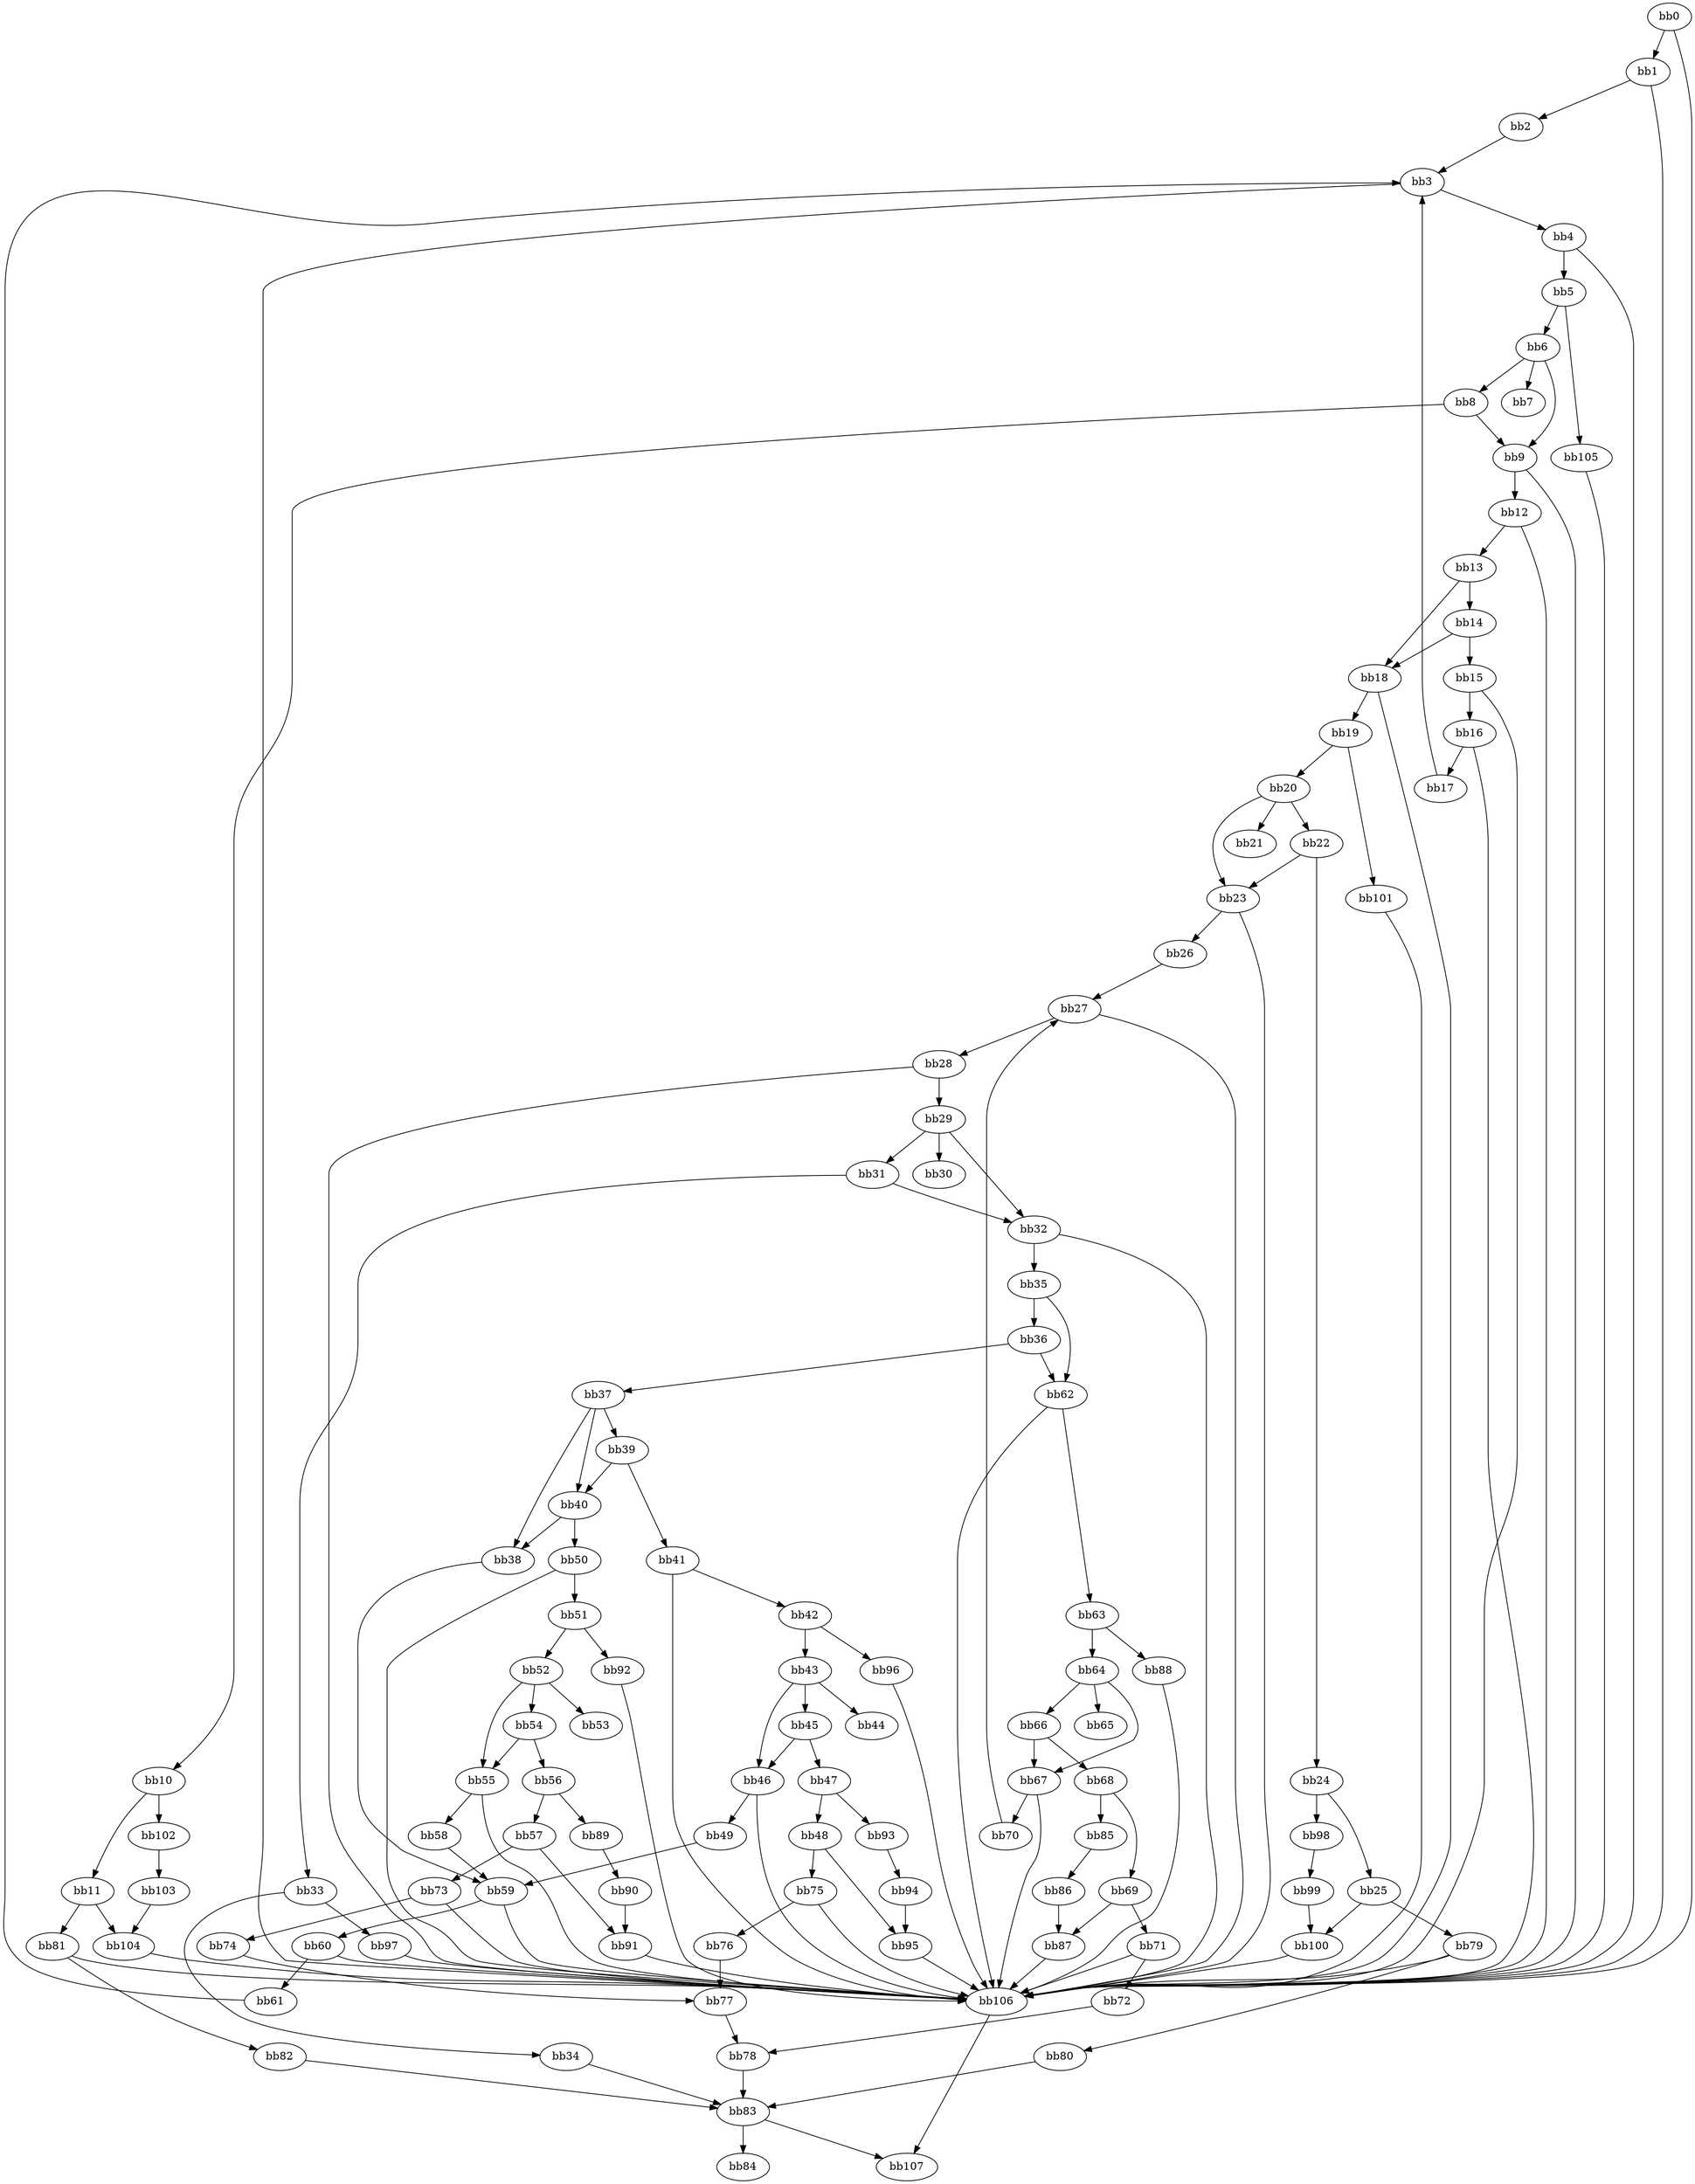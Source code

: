 digraph {
    0 [ label = "bb0\l" ]
    1 [ label = "bb1\l" ]
    2 [ label = "bb2\l" ]
    3 [ label = "bb3\l" ]
    4 [ label = "bb4\l" ]
    5 [ label = "bb5\l" ]
    6 [ label = "bb6\l" ]
    7 [ label = "bb7\l" ]
    8 [ label = "bb8\l" ]
    9 [ label = "bb9\l" ]
    10 [ label = "bb10\l" ]
    11 [ label = "bb11\l" ]
    12 [ label = "bb12\l" ]
    13 [ label = "bb13\l" ]
    14 [ label = "bb14\l" ]
    15 [ label = "bb15\l" ]
    16 [ label = "bb16\l" ]
    17 [ label = "bb17\l" ]
    18 [ label = "bb18\l" ]
    19 [ label = "bb19\l" ]
    20 [ label = "bb20\l" ]
    21 [ label = "bb21\l" ]
    22 [ label = "bb22\l" ]
    23 [ label = "bb23\l" ]
    24 [ label = "bb24\l" ]
    25 [ label = "bb25\l" ]
    26 [ label = "bb26\l" ]
    27 [ label = "bb27\l" ]
    28 [ label = "bb28\l" ]
    29 [ label = "bb29\l" ]
    30 [ label = "bb30\l" ]
    31 [ label = "bb31\l" ]
    32 [ label = "bb32\l" ]
    33 [ label = "bb33\l" ]
    34 [ label = "bb34\l" ]
    35 [ label = "bb35\l" ]
    36 [ label = "bb36\l" ]
    37 [ label = "bb37\l" ]
    38 [ label = "bb38\l" ]
    39 [ label = "bb39\l" ]
    40 [ label = "bb40\l" ]
    41 [ label = "bb41\l" ]
    42 [ label = "bb42\l" ]
    43 [ label = "bb43\l" ]
    44 [ label = "bb44\l" ]
    45 [ label = "bb45\l" ]
    46 [ label = "bb46\l" ]
    47 [ label = "bb47\l" ]
    48 [ label = "bb48\l" ]
    49 [ label = "bb49\l" ]
    50 [ label = "bb50\l" ]
    51 [ label = "bb51\l" ]
    52 [ label = "bb52\l" ]
    53 [ label = "bb53\l" ]
    54 [ label = "bb54\l" ]
    55 [ label = "bb55\l" ]
    56 [ label = "bb56\l" ]
    57 [ label = "bb57\l" ]
    58 [ label = "bb58\l" ]
    59 [ label = "bb59\l" ]
    60 [ label = "bb60\l" ]
    61 [ label = "bb61\l" ]
    62 [ label = "bb62\l" ]
    63 [ label = "bb63\l" ]
    64 [ label = "bb64\l" ]
    65 [ label = "bb65\l" ]
    66 [ label = "bb66\l" ]
    67 [ label = "bb67\l" ]
    68 [ label = "bb68\l" ]
    69 [ label = "bb69\l" ]
    70 [ label = "bb70\l" ]
    71 [ label = "bb71\l" ]
    72 [ label = "bb72\l" ]
    73 [ label = "bb73\l" ]
    74 [ label = "bb74\l" ]
    75 [ label = "bb75\l" ]
    76 [ label = "bb76\l" ]
    77 [ label = "bb77\l" ]
    78 [ label = "bb78\l" ]
    79 [ label = "bb79\l" ]
    80 [ label = "bb80\l" ]
    81 [ label = "bb81\l" ]
    82 [ label = "bb82\l" ]
    83 [ label = "bb83\l" ]
    84 [ label = "bb84\l" ]
    85 [ label = "bb85\l" ]
    86 [ label = "bb86\l" ]
    87 [ label = "bb87\l" ]
    88 [ label = "bb88\l" ]
    89 [ label = "bb89\l" ]
    90 [ label = "bb90\l" ]
    91 [ label = "bb91\l" ]
    92 [ label = "bb92\l" ]
    93 [ label = "bb93\l" ]
    94 [ label = "bb94\l" ]
    95 [ label = "bb95\l" ]
    96 [ label = "bb96\l" ]
    97 [ label = "bb97\l" ]
    98 [ label = "bb98\l" ]
    99 [ label = "bb99\l" ]
    100 [ label = "bb100\l" ]
    101 [ label = "bb101\l" ]
    102 [ label = "bb102\l" ]
    103 [ label = "bb103\l" ]
    104 [ label = "bb104\l" ]
    105 [ label = "bb105\l" ]
    106 [ label = "bb106\l" ]
    107 [ label = "bb107\l" ]
    0 -> 1 [ ]
    0 -> 106 [ ]
    1 -> 2 [ ]
    1 -> 106 [ ]
    2 -> 3 [ ]
    3 -> 4 [ ]
    3 -> 106 [ ]
    4 -> 5 [ ]
    4 -> 106 [ ]
    5 -> 6 [ ]
    5 -> 105 [ ]
    6 -> 7 [ ]
    6 -> 8 [ ]
    6 -> 9 [ ]
    8 -> 9 [ ]
    8 -> 10 [ ]
    9 -> 12 [ ]
    9 -> 106 [ ]
    10 -> 11 [ ]
    10 -> 102 [ ]
    11 -> 81 [ ]
    11 -> 104 [ ]
    12 -> 13 [ ]
    12 -> 106 [ ]
    13 -> 14 [ ]
    13 -> 18 [ ]
    14 -> 15 [ ]
    14 -> 18 [ ]
    15 -> 16 [ ]
    15 -> 106 [ ]
    16 -> 17 [ ]
    16 -> 106 [ ]
    17 -> 3 [ ]
    18 -> 19 [ ]
    18 -> 106 [ ]
    19 -> 20 [ ]
    19 -> 101 [ ]
    20 -> 21 [ ]
    20 -> 22 [ ]
    20 -> 23 [ ]
    22 -> 23 [ ]
    22 -> 24 [ ]
    23 -> 26 [ ]
    23 -> 106 [ ]
    24 -> 25 [ ]
    24 -> 98 [ ]
    25 -> 79 [ ]
    25 -> 100 [ ]
    26 -> 27 [ ]
    27 -> 28 [ ]
    27 -> 106 [ ]
    28 -> 29 [ ]
    28 -> 106 [ ]
    29 -> 30 [ ]
    29 -> 31 [ ]
    29 -> 32 [ ]
    31 -> 32 [ ]
    31 -> 33 [ ]
    32 -> 35 [ ]
    32 -> 106 [ ]
    33 -> 34 [ ]
    33 -> 97 [ ]
    34 -> 83 [ ]
    35 -> 36 [ ]
    35 -> 62 [ ]
    36 -> 37 [ ]
    36 -> 62 [ ]
    37 -> 38 [ ]
    37 -> 39 [ ]
    37 -> 40 [ ]
    38 -> 59 [ ]
    39 -> 40 [ ]
    39 -> 41 [ ]
    40 -> 38 [ ]
    40 -> 50 [ ]
    41 -> 42 [ ]
    41 -> 106 [ ]
    42 -> 43 [ ]
    42 -> 96 [ ]
    43 -> 44 [ ]
    43 -> 45 [ ]
    43 -> 46 [ ]
    45 -> 46 [ ]
    45 -> 47 [ ]
    46 -> 49 [ ]
    46 -> 106 [ ]
    47 -> 48 [ ]
    47 -> 93 [ ]
    48 -> 75 [ ]
    48 -> 95 [ ]
    49 -> 59 [ ]
    50 -> 51 [ ]
    50 -> 106 [ ]
    51 -> 52 [ ]
    51 -> 92 [ ]
    52 -> 53 [ ]
    52 -> 54 [ ]
    52 -> 55 [ ]
    54 -> 55 [ ]
    54 -> 56 [ ]
    55 -> 58 [ ]
    55 -> 106 [ ]
    56 -> 57 [ ]
    56 -> 89 [ ]
    57 -> 73 [ ]
    57 -> 91 [ ]
    58 -> 59 [ ]
    59 -> 60 [ ]
    59 -> 106 [ ]
    60 -> 61 [ ]
    60 -> 106 [ ]
    61 -> 3 [ ]
    62 -> 63 [ ]
    62 -> 106 [ ]
    63 -> 64 [ ]
    63 -> 88 [ ]
    64 -> 65 [ ]
    64 -> 66 [ ]
    64 -> 67 [ ]
    66 -> 67 [ ]
    66 -> 68 [ ]
    67 -> 70 [ ]
    67 -> 106 [ ]
    68 -> 69 [ ]
    68 -> 85 [ ]
    69 -> 71 [ ]
    69 -> 87 [ ]
    70 -> 27 [ ]
    71 -> 72 [ ]
    71 -> 106 [ ]
    72 -> 78 [ ]
    73 -> 74 [ ]
    73 -> 106 [ ]
    74 -> 77 [ ]
    75 -> 76 [ ]
    75 -> 106 [ ]
    76 -> 77 [ ]
    77 -> 78 [ ]
    78 -> 83 [ ]
    79 -> 80 [ ]
    79 -> 106 [ ]
    80 -> 83 [ ]
    81 -> 82 [ ]
    81 -> 106 [ ]
    82 -> 83 [ ]
    83 -> 84 [ ]
    83 -> 107 [ ]
    85 -> 86 [ ]
    86 -> 87 [ ]
    87 -> 106 [ ]
    88 -> 106 [ ]
    89 -> 90 [ ]
    90 -> 91 [ ]
    91 -> 106 [ ]
    92 -> 106 [ ]
    93 -> 94 [ ]
    94 -> 95 [ ]
    95 -> 106 [ ]
    96 -> 106 [ ]
    97 -> 106 [ ]
    98 -> 99 [ ]
    99 -> 100 [ ]
    100 -> 106 [ ]
    101 -> 106 [ ]
    102 -> 103 [ ]
    103 -> 104 [ ]
    104 -> 106 [ ]
    105 -> 106 [ ]
    106 -> 107 [ ]
}

